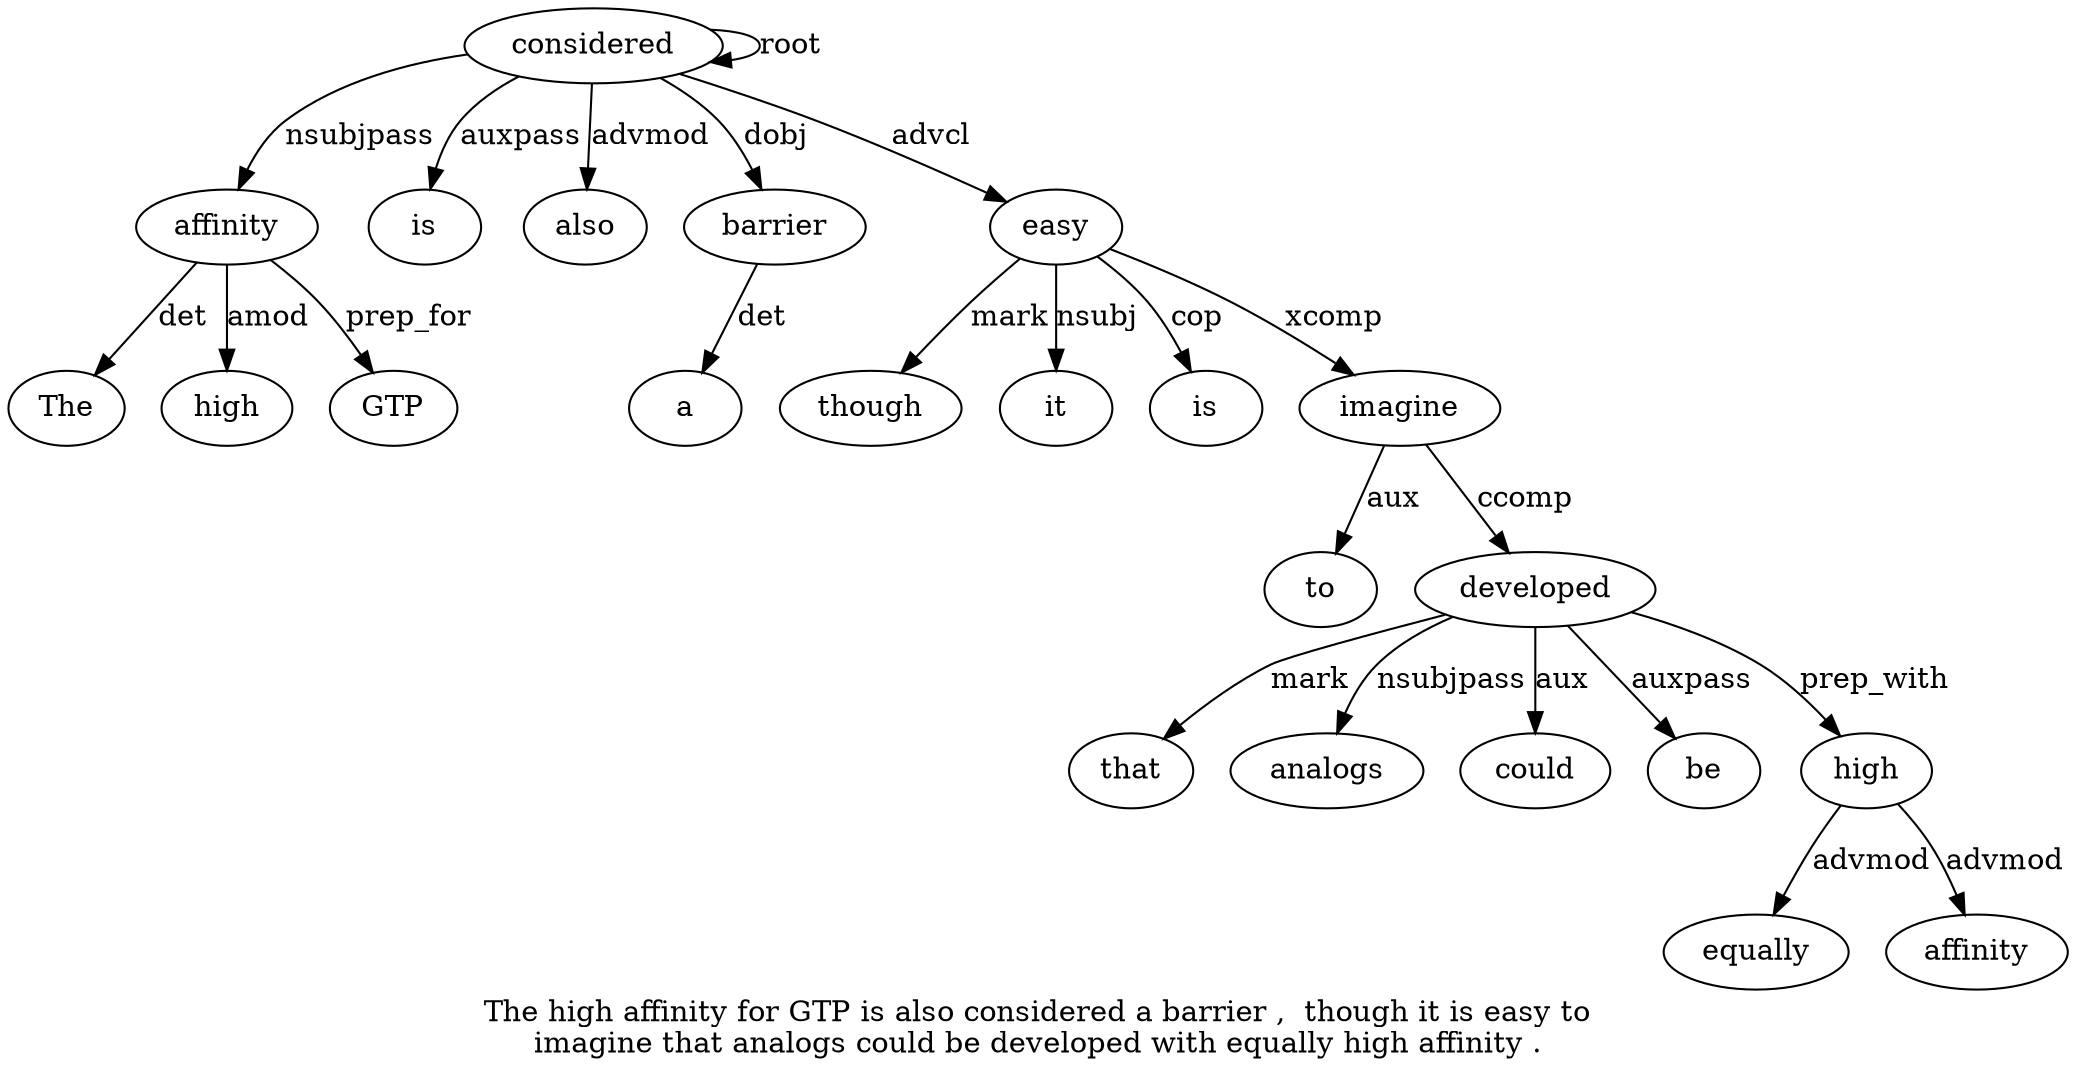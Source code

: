 digraph "The high affinity for GTP is also considered a barrier ,  though it is easy to imagine that analogs could be developed with equally high affinity ." {
label="The high affinity for GTP is also considered a barrier ,  though it is easy to
imagine that analogs could be developed with equally high affinity .";
affinity3 [style=filled, fillcolor=white, label=affinity];
The1 [style=filled, fillcolor=white, label=The];
affinity3 -> The1  [label=det];
high2 [style=filled, fillcolor=white, label=high];
affinity3 -> high2  [label=amod];
considered8 [style=filled, fillcolor=white, label=considered];
considered8 -> affinity3  [label=nsubjpass];
GTP5 [style=filled, fillcolor=white, label=GTP];
affinity3 -> GTP5  [label=prep_for];
is6 [style=filled, fillcolor=white, label=is];
considered8 -> is6  [label=auxpass];
also7 [style=filled, fillcolor=white, label=also];
considered8 -> also7  [label=advmod];
considered8 -> considered8  [label=root];
barrier10 [style=filled, fillcolor=white, label=barrier];
a9 [style=filled, fillcolor=white, label=a];
barrier10 -> a9  [label=det];
considered8 -> barrier10  [label=dobj];
easy15 [style=filled, fillcolor=white, label=easy];
though12 [style=filled, fillcolor=white, label=though];
easy15 -> though12  [label=mark];
it13 [style=filled, fillcolor=white, label=it];
easy15 -> it13  [label=nsubj];
is14 [style=filled, fillcolor=white, label=is];
easy15 -> is14  [label=cop];
considered8 -> easy15  [label=advcl];
imagine17 [style=filled, fillcolor=white, label=imagine];
to16 [style=filled, fillcolor=white, label=to];
imagine17 -> to16  [label=aux];
easy15 -> imagine17  [label=xcomp];
developed22 [style=filled, fillcolor=white, label=developed];
that18 [style=filled, fillcolor=white, label=that];
developed22 -> that18  [label=mark];
analogs19 [style=filled, fillcolor=white, label=analogs];
developed22 -> analogs19  [label=nsubjpass];
could20 [style=filled, fillcolor=white, label=could];
developed22 -> could20  [label=aux];
be21 [style=filled, fillcolor=white, label=be];
developed22 -> be21  [label=auxpass];
imagine17 -> developed22  [label=ccomp];
high25 [style=filled, fillcolor=white, label=high];
equally24 [style=filled, fillcolor=white, label=equally];
high25 -> equally24  [label=advmod];
developed22 -> high25  [label=prep_with];
affinity26 [style=filled, fillcolor=white, label=affinity];
high25 -> affinity26  [label=advmod];
}
